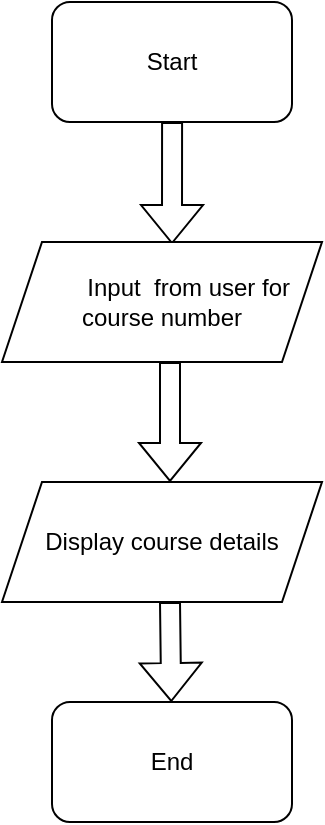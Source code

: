 <mxfile version="28.0.6">
  <diagram name="Page-1" id="dslKbWtILBqlv31YGAZm">
    <mxGraphModel dx="2066" dy="743" grid="1" gridSize="10" guides="1" tooltips="1" connect="1" arrows="1" fold="1" page="1" pageScale="1" pageWidth="850" pageHeight="1100" math="0" shadow="0">
      <root>
        <mxCell id="0" />
        <mxCell id="1" parent="0" />
        <mxCell id="bKuGJacJEycKcQ7fFcvS-1" value="Start" style="rounded=1;whiteSpace=wrap;html=1;" vertex="1" parent="1">
          <mxGeometry x="365" y="40" width="120" height="60" as="geometry" />
        </mxCell>
        <mxCell id="bKuGJacJEycKcQ7fFcvS-2" value="" style="shape=flexArrow;endArrow=classic;html=1;rounded=0;exitX=0.392;exitY=0.983;exitDx=0;exitDy=0;exitPerimeter=0;" edge="1" parent="1">
          <mxGeometry width="50" height="50" relative="1" as="geometry">
            <mxPoint x="425.04" y="100.0" as="sourcePoint" />
            <mxPoint x="425" y="161.02" as="targetPoint" />
          </mxGeometry>
        </mxCell>
        <mxCell id="bKuGJacJEycKcQ7fFcvS-3" value="&lt;span style=&quot;white-space: pre;&quot;&gt;&#x9;&lt;/span&gt;Input&amp;nbsp; from user for course number" style="shape=parallelogram;perimeter=parallelogramPerimeter;whiteSpace=wrap;html=1;fixedSize=1;size=20;" vertex="1" parent="1">
          <mxGeometry x="340" y="160" width="160" height="60" as="geometry" />
        </mxCell>
        <mxCell id="bKuGJacJEycKcQ7fFcvS-4" value="" style="shape=flexArrow;endArrow=classic;html=1;rounded=0;" edge="1" parent="1">
          <mxGeometry width="50" height="50" relative="1" as="geometry">
            <mxPoint x="424" y="220" as="sourcePoint" />
            <mxPoint x="424" y="280" as="targetPoint" />
          </mxGeometry>
        </mxCell>
        <mxCell id="bKuGJacJEycKcQ7fFcvS-5" value="Display course details" style="shape=parallelogram;perimeter=parallelogramPerimeter;whiteSpace=wrap;html=1;fixedSize=1;" vertex="1" parent="1">
          <mxGeometry x="340" y="280" width="160" height="60" as="geometry" />
        </mxCell>
        <mxCell id="bKuGJacJEycKcQ7fFcvS-6" value="" style="shape=flexArrow;endArrow=classic;html=1;rounded=0;" edge="1" parent="1" target="bKuGJacJEycKcQ7fFcvS-7">
          <mxGeometry width="50" height="50" relative="1" as="geometry">
            <mxPoint x="424" y="340" as="sourcePoint" />
            <mxPoint x="424" y="400" as="targetPoint" />
          </mxGeometry>
        </mxCell>
        <mxCell id="bKuGJacJEycKcQ7fFcvS-7" value="End" style="rounded=1;whiteSpace=wrap;html=1;" vertex="1" parent="1">
          <mxGeometry x="365" y="390" width="120" height="60" as="geometry" />
        </mxCell>
      </root>
    </mxGraphModel>
  </diagram>
</mxfile>
